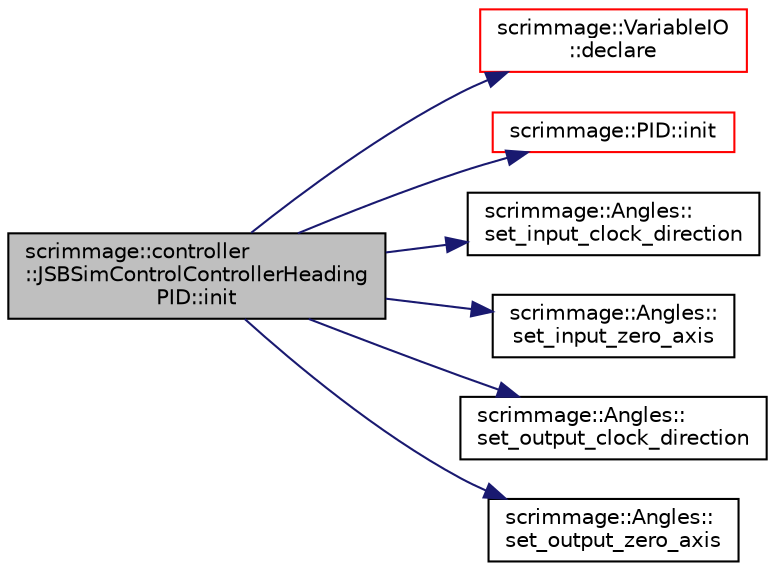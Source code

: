 digraph "scrimmage::controller::JSBSimControlControllerHeadingPID::init"
{
 // LATEX_PDF_SIZE
  edge [fontname="Helvetica",fontsize="10",labelfontname="Helvetica",labelfontsize="10"];
  node [fontname="Helvetica",fontsize="10",shape=record];
  rankdir="LR";
  Node1 [label="scrimmage::controller\l::JSBSimControlControllerHeading\lPID::init",height=0.2,width=0.4,color="black", fillcolor="grey75", style="filled", fontcolor="black",tooltip=" "];
  Node1 -> Node2 [color="midnightblue",fontsize="10",style="solid",fontname="Helvetica"];
  Node2 [label="scrimmage::VariableIO\l::declare",height=0.2,width=0.4,color="red", fillcolor="white", style="filled",URL="$classscrimmage_1_1VariableIO.html#a17480737fb5915e676286816fee2412e",tooltip=" "];
  Node1 -> Node5 [color="midnightblue",fontsize="10",style="solid",fontname="Helvetica"];
  Node5 [label="scrimmage::PID::init",height=0.2,width=0.4,color="red", fillcolor="white", style="filled",URL="$classscrimmage_1_1PID.html#af0dfdaf6faa01780bec02a2f1605ce0c",tooltip=" "];
  Node1 -> Node15 [color="midnightblue",fontsize="10",style="solid",fontname="Helvetica"];
  Node15 [label="scrimmage::Angles::\lset_input_clock_direction",height=0.2,width=0.4,color="black", fillcolor="white", style="filled",URL="$classscrimmage_1_1Angles.html#ad1c0d42f03eb731813c4867305981f7b",tooltip=" "];
  Node1 -> Node16 [color="midnightblue",fontsize="10",style="solid",fontname="Helvetica"];
  Node16 [label="scrimmage::Angles::\lset_input_zero_axis",height=0.2,width=0.4,color="black", fillcolor="white", style="filled",URL="$classscrimmage_1_1Angles.html#a43ecfa690f4a6e665708afabd1cb7935",tooltip=" "];
  Node1 -> Node17 [color="midnightblue",fontsize="10",style="solid",fontname="Helvetica"];
  Node17 [label="scrimmage::Angles::\lset_output_clock_direction",height=0.2,width=0.4,color="black", fillcolor="white", style="filled",URL="$classscrimmage_1_1Angles.html#aa5aa6a60ec497a3dbc9d659291b8f396",tooltip=" "];
  Node1 -> Node18 [color="midnightblue",fontsize="10",style="solid",fontname="Helvetica"];
  Node18 [label="scrimmage::Angles::\lset_output_zero_axis",height=0.2,width=0.4,color="black", fillcolor="white", style="filled",URL="$classscrimmage_1_1Angles.html#a8385e5631901ca76c53d9f8783f83a62",tooltip=" "];
}
